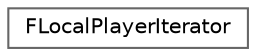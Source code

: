digraph "Graphical Class Hierarchy"
{
 // INTERACTIVE_SVG=YES
 // LATEX_PDF_SIZE
  bgcolor="transparent";
  edge [fontname=Helvetica,fontsize=10,labelfontname=Helvetica,labelfontsize=10];
  node [fontname=Helvetica,fontsize=10,shape=box,height=0.2,width=0.4];
  rankdir="LR";
  Node0 [id="Node000000",label="FLocalPlayerIterator",height=0.2,width=0.4,color="grey40", fillcolor="white", style="filled",URL="$d7/d4a/classFLocalPlayerIterator.html",tooltip=" "];
}
